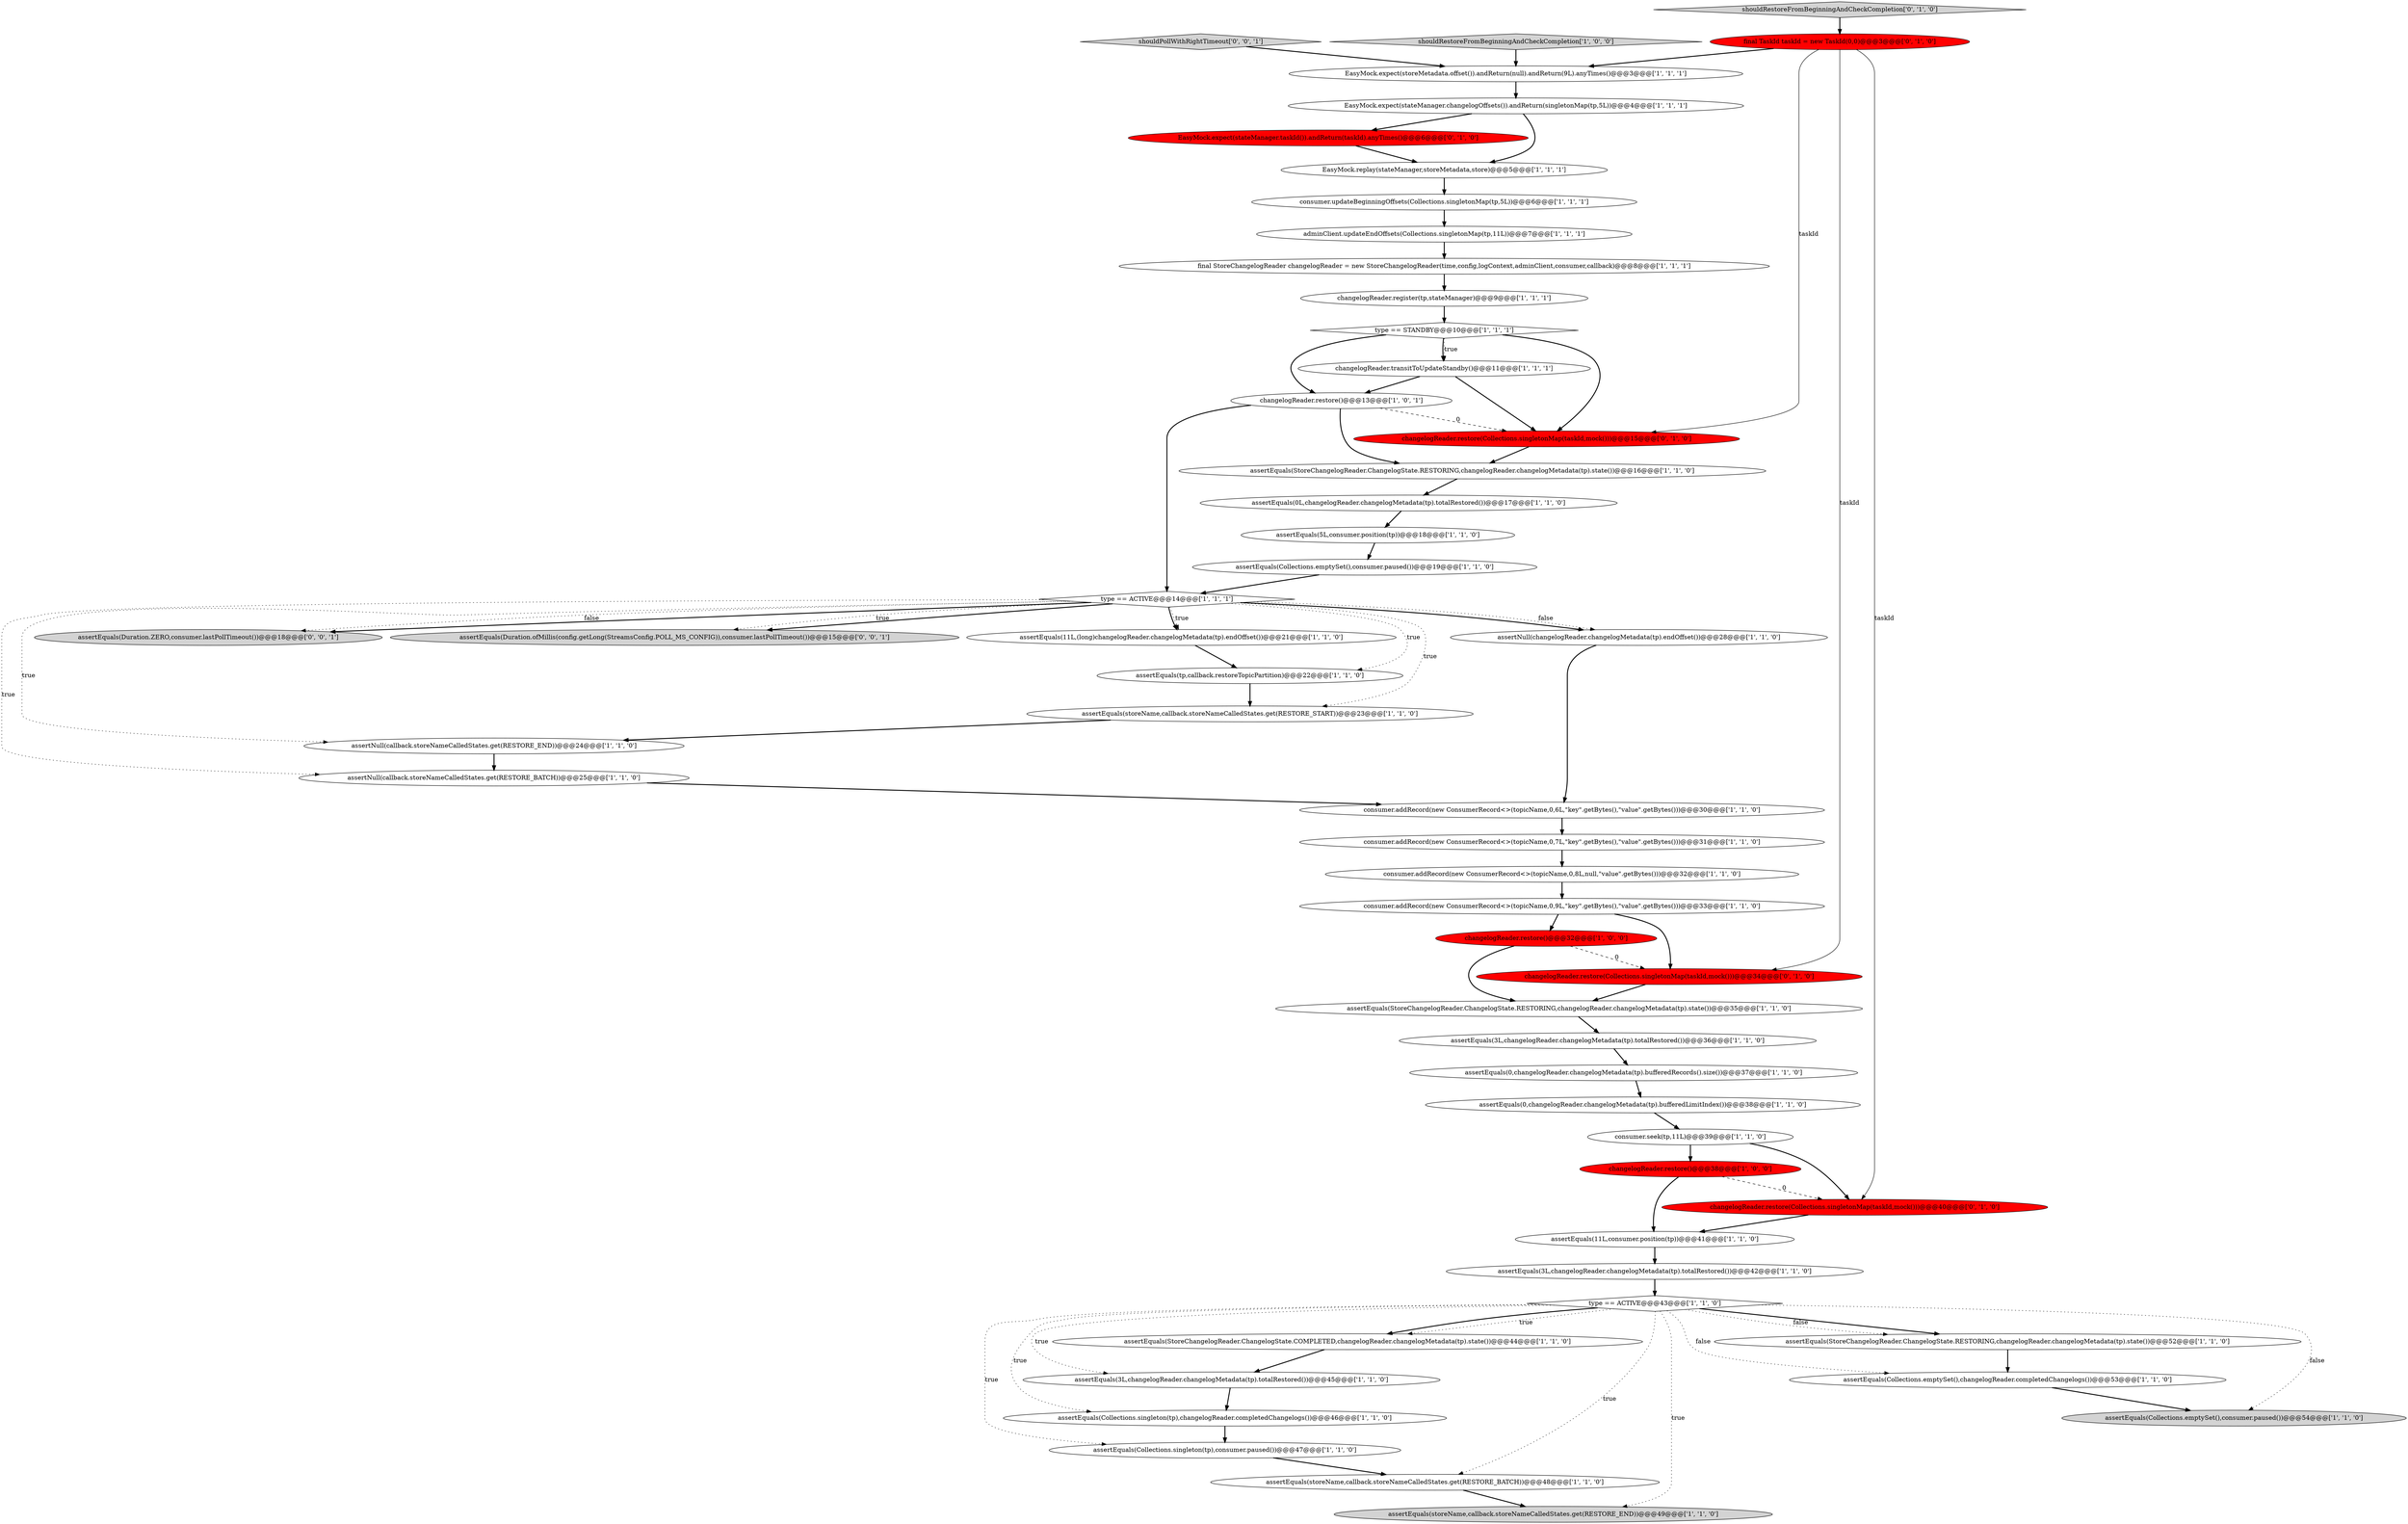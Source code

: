 digraph {
20 [style = filled, label = "assertEquals(StoreChangelogReader.ChangelogState.COMPLETED,changelogReader.changelogMetadata(tp).state())@@@44@@@['1', '1', '0']", fillcolor = white, shape = ellipse image = "AAA0AAABBB1BBB"];
26 [style = filled, label = "assertEquals(5L,consumer.position(tp))@@@18@@@['1', '1', '0']", fillcolor = white, shape = ellipse image = "AAA0AAABBB1BBB"];
48 [style = filled, label = "EasyMock.expect(stateManager.taskId()).andReturn(taskId).anyTimes()@@@6@@@['0', '1', '0']", fillcolor = red, shape = ellipse image = "AAA1AAABBB2BBB"];
25 [style = filled, label = "assertEquals(11L,(long)changelogReader.changelogMetadata(tp).endOffset())@@@21@@@['1', '1', '0']", fillcolor = white, shape = ellipse image = "AAA0AAABBB1BBB"];
38 [style = filled, label = "consumer.seek(tp,11L)@@@39@@@['1', '1', '0']", fillcolor = white, shape = ellipse image = "AAA0AAABBB1BBB"];
11 [style = filled, label = "assertNull(changelogReader.changelogMetadata(tp).endOffset())@@@28@@@['1', '1', '0']", fillcolor = white, shape = ellipse image = "AAA0AAABBB1BBB"];
52 [style = filled, label = "shouldPollWithRightTimeout['0', '0', '1']", fillcolor = lightgray, shape = diamond image = "AAA0AAABBB3BBB"];
40 [style = filled, label = "changelogReader.restore()@@@38@@@['1', '0', '0']", fillcolor = red, shape = ellipse image = "AAA1AAABBB1BBB"];
8 [style = filled, label = "assertEquals(storeName,callback.storeNameCalledStates.get(RESTORE_START))@@@23@@@['1', '1', '0']", fillcolor = white, shape = ellipse image = "AAA0AAABBB1BBB"];
5 [style = filled, label = "assertEquals(3L,changelogReader.changelogMetadata(tp).totalRestored())@@@36@@@['1', '1', '0']", fillcolor = white, shape = ellipse image = "AAA0AAABBB1BBB"];
36 [style = filled, label = "assertEquals(Collections.singleton(tp),consumer.paused())@@@47@@@['1', '1', '0']", fillcolor = white, shape = ellipse image = "AAA0AAABBB1BBB"];
34 [style = filled, label = "assertNull(callback.storeNameCalledStates.get(RESTORE_BATCH))@@@25@@@['1', '1', '0']", fillcolor = white, shape = ellipse image = "AAA0AAABBB1BBB"];
22 [style = filled, label = "consumer.updateBeginningOffsets(Collections.singletonMap(tp,5L))@@@6@@@['1', '1', '1']", fillcolor = white, shape = ellipse image = "AAA0AAABBB1BBB"];
31 [style = filled, label = "changelogReader.restore()@@@32@@@['1', '0', '0']", fillcolor = red, shape = ellipse image = "AAA1AAABBB1BBB"];
32 [style = filled, label = "assertEquals(Collections.singleton(tp),changelogReader.completedChangelogs())@@@46@@@['1', '1', '0']", fillcolor = white, shape = ellipse image = "AAA0AAABBB1BBB"];
47 [style = filled, label = "changelogReader.restore(Collections.singletonMap(taskId,mock()))@@@34@@@['0', '1', '0']", fillcolor = red, shape = ellipse image = "AAA1AAABBB2BBB"];
28 [style = filled, label = "assertEquals(Collections.emptySet(),consumer.paused())@@@19@@@['1', '1', '0']", fillcolor = white, shape = ellipse image = "AAA0AAABBB1BBB"];
49 [style = filled, label = "changelogReader.restore(Collections.singletonMap(taskId,mock()))@@@15@@@['0', '1', '0']", fillcolor = red, shape = ellipse image = "AAA1AAABBB2BBB"];
53 [style = filled, label = "assertEquals(Duration.ZERO,consumer.lastPollTimeout())@@@18@@@['0', '0', '1']", fillcolor = lightgray, shape = ellipse image = "AAA0AAABBB3BBB"];
16 [style = filled, label = "EasyMock.expect(stateManager.changelogOffsets()).andReturn(singletonMap(tp,5L))@@@4@@@['1', '1', '1']", fillcolor = white, shape = ellipse image = "AAA0AAABBB1BBB"];
39 [style = filled, label = "consumer.addRecord(new ConsumerRecord<>(topicName,0,7L,\"key\".getBytes(),\"value\".getBytes()))@@@31@@@['1', '1', '0']", fillcolor = white, shape = ellipse image = "AAA0AAABBB1BBB"];
45 [style = filled, label = "changelogReader.restore(Collections.singletonMap(taskId,mock()))@@@40@@@['0', '1', '0']", fillcolor = red, shape = ellipse image = "AAA1AAABBB2BBB"];
21 [style = filled, label = "assertEquals(tp,callback.restoreTopicPartition)@@@22@@@['1', '1', '0']", fillcolor = white, shape = ellipse image = "AAA0AAABBB1BBB"];
44 [style = filled, label = "final StoreChangelogReader changelogReader = new StoreChangelogReader(time,config,logContext,adminClient,consumer,callback)@@@8@@@['1', '1', '1']", fillcolor = white, shape = ellipse image = "AAA0AAABBB1BBB"];
13 [style = filled, label = "assertEquals(Collections.emptySet(),consumer.paused())@@@54@@@['1', '1', '0']", fillcolor = lightgray, shape = ellipse image = "AAA0AAABBB1BBB"];
51 [style = filled, label = "assertEquals(Duration.ofMillis(config.getLong(StreamsConfig.POLL_MS_CONFIG)),consumer.lastPollTimeout())@@@15@@@['0', '0', '1']", fillcolor = lightgray, shape = ellipse image = "AAA0AAABBB3BBB"];
19 [style = filled, label = "assertEquals(Collections.emptySet(),changelogReader.completedChangelogs())@@@53@@@['1', '1', '0']", fillcolor = white, shape = ellipse image = "AAA0AAABBB1BBB"];
9 [style = filled, label = "type == ACTIVE@@@14@@@['1', '1', '1']", fillcolor = white, shape = diamond image = "AAA0AAABBB1BBB"];
4 [style = filled, label = "changelogReader.transitToUpdateStandby()@@@11@@@['1', '1', '1']", fillcolor = white, shape = ellipse image = "AAA0AAABBB1BBB"];
37 [style = filled, label = "assertEquals(storeName,callback.storeNameCalledStates.get(RESTORE_BATCH))@@@48@@@['1', '1', '0']", fillcolor = white, shape = ellipse image = "AAA0AAABBB1BBB"];
14 [style = filled, label = "assertEquals(0,changelogReader.changelogMetadata(tp).bufferedLimitIndex())@@@38@@@['1', '1', '0']", fillcolor = white, shape = ellipse image = "AAA0AAABBB1BBB"];
46 [style = filled, label = "shouldRestoreFromBeginningAndCheckCompletion['0', '1', '0']", fillcolor = lightgray, shape = diamond image = "AAA0AAABBB2BBB"];
30 [style = filled, label = "assertEquals(0,changelogReader.changelogMetadata(tp).bufferedRecords().size())@@@37@@@['1', '1', '0']", fillcolor = white, shape = ellipse image = "AAA0AAABBB1BBB"];
2 [style = filled, label = "shouldRestoreFromBeginningAndCheckCompletion['1', '0', '0']", fillcolor = lightgray, shape = diamond image = "AAA0AAABBB1BBB"];
1 [style = filled, label = "assertEquals(StoreChangelogReader.ChangelogState.RESTORING,changelogReader.changelogMetadata(tp).state())@@@35@@@['1', '1', '0']", fillcolor = white, shape = ellipse image = "AAA0AAABBB1BBB"];
41 [style = filled, label = "EasyMock.expect(storeMetadata.offset()).andReturn(null).andReturn(9L).anyTimes()@@@3@@@['1', '1', '1']", fillcolor = white, shape = ellipse image = "AAA0AAABBB1BBB"];
27 [style = filled, label = "type == STANDBY@@@10@@@['1', '1', '1']", fillcolor = white, shape = diamond image = "AAA0AAABBB1BBB"];
6 [style = filled, label = "assertEquals(StoreChangelogReader.ChangelogState.RESTORING,changelogReader.changelogMetadata(tp).state())@@@16@@@['1', '1', '0']", fillcolor = white, shape = ellipse image = "AAA0AAABBB1BBB"];
10 [style = filled, label = "consumer.addRecord(new ConsumerRecord<>(topicName,0,6L,\"key\".getBytes(),\"value\".getBytes()))@@@30@@@['1', '1', '0']", fillcolor = white, shape = ellipse image = "AAA0AAABBB1BBB"];
24 [style = filled, label = "changelogReader.register(tp,stateManager)@@@9@@@['1', '1', '1']", fillcolor = white, shape = ellipse image = "AAA0AAABBB1BBB"];
17 [style = filled, label = "assertEquals(3L,changelogReader.changelogMetadata(tp).totalRestored())@@@42@@@['1', '1', '0']", fillcolor = white, shape = ellipse image = "AAA0AAABBB1BBB"];
43 [style = filled, label = "consumer.addRecord(new ConsumerRecord<>(topicName,0,9L,\"key\".getBytes(),\"value\".getBytes()))@@@33@@@['1', '1', '0']", fillcolor = white, shape = ellipse image = "AAA0AAABBB1BBB"];
0 [style = filled, label = "consumer.addRecord(new ConsumerRecord<>(topicName,0,8L,null,\"value\".getBytes()))@@@32@@@['1', '1', '0']", fillcolor = white, shape = ellipse image = "AAA0AAABBB1BBB"];
42 [style = filled, label = "changelogReader.restore()@@@13@@@['1', '0', '1']", fillcolor = white, shape = ellipse image = "AAA0AAABBB1BBB"];
18 [style = filled, label = "assertEquals(StoreChangelogReader.ChangelogState.RESTORING,changelogReader.changelogMetadata(tp).state())@@@52@@@['1', '1', '0']", fillcolor = white, shape = ellipse image = "AAA0AAABBB1BBB"];
3 [style = filled, label = "assertEquals(3L,changelogReader.changelogMetadata(tp).totalRestored())@@@45@@@['1', '1', '0']", fillcolor = white, shape = ellipse image = "AAA0AAABBB1BBB"];
50 [style = filled, label = "final TaskId taskId = new TaskId(0,0)@@@3@@@['0', '1', '0']", fillcolor = red, shape = ellipse image = "AAA1AAABBB2BBB"];
33 [style = filled, label = "EasyMock.replay(stateManager,storeMetadata,store)@@@5@@@['1', '1', '1']", fillcolor = white, shape = ellipse image = "AAA0AAABBB1BBB"];
29 [style = filled, label = "assertNull(callback.storeNameCalledStates.get(RESTORE_END))@@@24@@@['1', '1', '0']", fillcolor = white, shape = ellipse image = "AAA0AAABBB1BBB"];
15 [style = filled, label = "assertEquals(storeName,callback.storeNameCalledStates.get(RESTORE_END))@@@49@@@['1', '1', '0']", fillcolor = lightgray, shape = ellipse image = "AAA0AAABBB1BBB"];
23 [style = filled, label = "adminClient.updateEndOffsets(Collections.singletonMap(tp,11L))@@@7@@@['1', '1', '1']", fillcolor = white, shape = ellipse image = "AAA0AAABBB1BBB"];
12 [style = filled, label = "type == ACTIVE@@@43@@@['1', '1', '0']", fillcolor = white, shape = diamond image = "AAA0AAABBB1BBB"];
35 [style = filled, label = "assertEquals(11L,consumer.position(tp))@@@41@@@['1', '1', '0']", fillcolor = white, shape = ellipse image = "AAA0AAABBB1BBB"];
7 [style = filled, label = "assertEquals(0L,changelogReader.changelogMetadata(tp).totalRestored())@@@17@@@['1', '1', '0']", fillcolor = white, shape = ellipse image = "AAA0AAABBB1BBB"];
1->5 [style = bold, label=""];
9->53 [style = bold, label=""];
9->11 [style = bold, label=""];
42->9 [style = bold, label=""];
21->8 [style = bold, label=""];
12->15 [style = dotted, label="true"];
28->9 [style = bold, label=""];
37->15 [style = bold, label=""];
31->1 [style = bold, label=""];
29->34 [style = bold, label=""];
27->49 [style = bold, label=""];
9->11 [style = dotted, label="false"];
7->26 [style = bold, label=""];
12->20 [style = dotted, label="true"];
10->39 [style = bold, label=""];
12->18 [style = bold, label=""];
30->14 [style = bold, label=""];
26->28 [style = bold, label=""];
5->30 [style = bold, label=""];
46->50 [style = bold, label=""];
45->35 [style = bold, label=""];
24->27 [style = bold, label=""];
25->21 [style = bold, label=""];
50->45 [style = solid, label="taskId"];
23->44 [style = bold, label=""];
12->3 [style = dotted, label="true"];
9->51 [style = bold, label=""];
40->45 [style = dashed, label="0"];
18->19 [style = bold, label=""];
14->38 [style = bold, label=""];
38->45 [style = bold, label=""];
20->3 [style = bold, label=""];
9->21 [style = dotted, label="true"];
22->23 [style = bold, label=""];
9->8 [style = dotted, label="true"];
43->47 [style = bold, label=""];
19->13 [style = bold, label=""];
12->32 [style = dotted, label="true"];
16->33 [style = bold, label=""];
35->17 [style = bold, label=""];
48->33 [style = bold, label=""];
32->36 [style = bold, label=""];
36->37 [style = bold, label=""];
6->7 [style = bold, label=""];
50->41 [style = bold, label=""];
42->49 [style = dashed, label="0"];
12->37 [style = dotted, label="true"];
47->1 [style = bold, label=""];
2->41 [style = bold, label=""];
40->35 [style = bold, label=""];
0->43 [style = bold, label=""];
50->47 [style = solid, label="taskId"];
52->41 [style = bold, label=""];
12->36 [style = dotted, label="true"];
12->20 [style = bold, label=""];
27->4 [style = dotted, label="true"];
17->12 [style = bold, label=""];
9->51 [style = dotted, label="true"];
11->10 [style = bold, label=""];
16->48 [style = bold, label=""];
41->16 [style = bold, label=""];
44->24 [style = bold, label=""];
38->40 [style = bold, label=""];
49->6 [style = bold, label=""];
33->22 [style = bold, label=""];
12->18 [style = dotted, label="false"];
43->31 [style = bold, label=""];
12->13 [style = dotted, label="false"];
12->19 [style = dotted, label="false"];
31->47 [style = dashed, label="0"];
9->29 [style = dotted, label="true"];
4->42 [style = bold, label=""];
34->10 [style = bold, label=""];
9->53 [style = dotted, label="false"];
9->25 [style = dotted, label="true"];
27->42 [style = bold, label=""];
27->4 [style = bold, label=""];
39->0 [style = bold, label=""];
42->6 [style = bold, label=""];
4->49 [style = bold, label=""];
9->34 [style = dotted, label="true"];
9->25 [style = bold, label=""];
50->49 [style = solid, label="taskId"];
3->32 [style = bold, label=""];
8->29 [style = bold, label=""];
}
